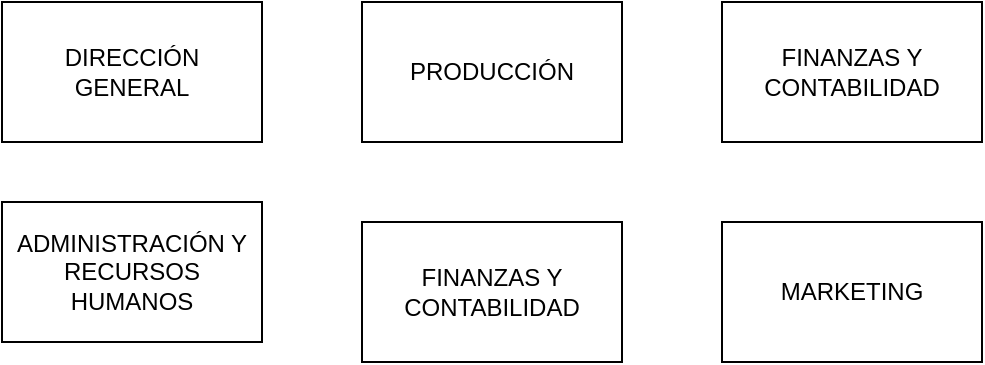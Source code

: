 <mxfile version="16.4.11" type="github">
  <diagram id="KJ0OMVQqvkp7y9awNzan" name="Page-1">
    <mxGraphModel dx="1662" dy="794" grid="1" gridSize="10" guides="1" tooltips="1" connect="1" arrows="1" fold="1" page="1" pageScale="1" pageWidth="827" pageHeight="1169" math="0" shadow="0">
      <root>
        <mxCell id="0" />
        <mxCell id="1" parent="0" />
        <mxCell id="ZV6S64bWPlCg-hae5csx-1" value="DIRECCIÓN GENERAL" style="rounded=0;whiteSpace=wrap;html=1;" vertex="1" parent="1">
          <mxGeometry x="130" y="70" width="130" height="70" as="geometry" />
        </mxCell>
        <mxCell id="ZV6S64bWPlCg-hae5csx-2" value="ADMINISTRACIÓN Y RECURSOS HUMANOS" style="rounded=0;whiteSpace=wrap;html=1;" vertex="1" parent="1">
          <mxGeometry x="130" y="170" width="130" height="70" as="geometry" />
        </mxCell>
        <mxCell id="ZV6S64bWPlCg-hae5csx-3" value="PRODUCCIÓN" style="rounded=0;whiteSpace=wrap;html=1;" vertex="1" parent="1">
          <mxGeometry x="310" y="70" width="130" height="70" as="geometry" />
        </mxCell>
        <mxCell id="ZV6S64bWPlCg-hae5csx-4" value="FINANZAS Y CONTABILIDAD" style="rounded=0;whiteSpace=wrap;html=1;" vertex="1" parent="1">
          <mxGeometry x="310" y="180" width="130" height="70" as="geometry" />
        </mxCell>
        <mxCell id="ZV6S64bWPlCg-hae5csx-5" value="FINANZAS Y CONTABILIDAD" style="rounded=0;whiteSpace=wrap;html=1;" vertex="1" parent="1">
          <mxGeometry x="490" y="70" width="130" height="70" as="geometry" />
        </mxCell>
        <mxCell id="ZV6S64bWPlCg-hae5csx-6" value="MARKETING" style="rounded=0;whiteSpace=wrap;html=1;" vertex="1" parent="1">
          <mxGeometry x="490" y="180" width="130" height="70" as="geometry" />
        </mxCell>
      </root>
    </mxGraphModel>
  </diagram>
</mxfile>
